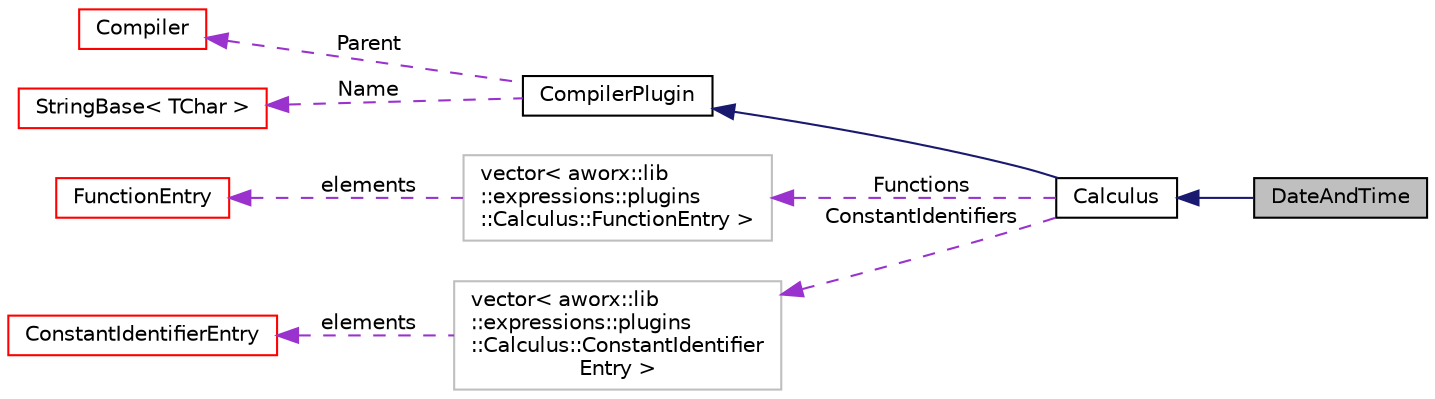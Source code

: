 digraph "DateAndTime"
{
  edge [fontname="Helvetica",fontsize="10",labelfontname="Helvetica",labelfontsize="10"];
  node [fontname="Helvetica",fontsize="10",shape=record];
  rankdir="LR";
  Node3 [label="DateAndTime",height=0.2,width=0.4,color="black", fillcolor="grey75", style="filled", fontcolor="black"];
  Node4 -> Node3 [dir="back",color="midnightblue",fontsize="10",style="solid",fontname="Helvetica"];
  Node4 [label="Calculus",height=0.2,width=0.4,color="black", fillcolor="white", style="filled",URL="$structaworx_1_1lib_1_1expressions_1_1plugins_1_1Calculus.html"];
  Node5 -> Node4 [dir="back",color="midnightblue",fontsize="10",style="solid",fontname="Helvetica"];
  Node5 [label="CompilerPlugin",height=0.2,width=0.4,color="black", fillcolor="white", style="filled",URL="$structaworx_1_1lib_1_1expressions_1_1CompilerPlugin.html"];
  Node6 -> Node5 [dir="back",color="darkorchid3",fontsize="10",style="dashed",label=" Parent" ,fontname="Helvetica"];
  Node6 [label="Compiler",height=0.2,width=0.4,color="red", fillcolor="white", style="filled",URL="$classaworx_1_1lib_1_1expressions_1_1Compiler.html"];
  Node33 -> Node5 [dir="back",color="darkorchid3",fontsize="10",style="dashed",label=" Name" ,fontname="Helvetica"];
  Node33 [label="StringBase\< TChar \>",height=0.2,width=0.4,color="red", fillcolor="white", style="filled",URL="$classaworx_1_1lib_1_1strings_1_1StringBase.html"];
  Node39 -> Node4 [dir="back",color="darkorchid3",fontsize="10",style="dashed",label=" Functions" ,fontname="Helvetica"];
  Node39 [label="vector\< aworx::lib\l::expressions::plugins\l::Calculus::FunctionEntry \>",height=0.2,width=0.4,color="grey75", fillcolor="white", style="filled"];
  Node40 -> Node39 [dir="back",color="darkorchid3",fontsize="10",style="dashed",label=" elements" ,fontname="Helvetica"];
  Node40 [label="FunctionEntry",height=0.2,width=0.4,color="red", fillcolor="white", style="filled",URL="$structaworx_1_1lib_1_1expressions_1_1plugins_1_1Calculus_1_1FunctionEntry.html"];
  Node45 -> Node4 [dir="back",color="darkorchid3",fontsize="10",style="dashed",label=" ConstantIdentifiers" ,fontname="Helvetica"];
  Node45 [label="vector\< aworx::lib\l::expressions::plugins\l::Calculus::ConstantIdentifier\lEntry \>",height=0.2,width=0.4,color="grey75", fillcolor="white", style="filled"];
  Node46 -> Node45 [dir="back",color="darkorchid3",fontsize="10",style="dashed",label=" elements" ,fontname="Helvetica"];
  Node46 [label="ConstantIdentifierEntry",height=0.2,width=0.4,color="red", fillcolor="white", style="filled",URL="$structaworx_1_1lib_1_1expressions_1_1plugins_1_1Calculus_1_1ConstantIdentifierEntry.html"];
}
